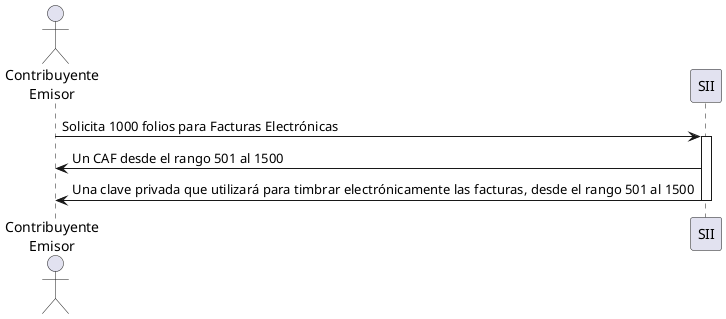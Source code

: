 @startumlFoo
actor       "Contribuyente\nEmisor" as Contribuyente
participant SII

Contribuyente -> SII : Solicita 1000 folios para Facturas Electrónicas
activate SII

SII -> Contribuyente : Un CAF desde el rango 501 al 1500

SII -> Contribuyente : Una clave privada que utilizará para timbrar electrónicamente las facturas, desde el rango 501 al 1500

deactivate SII

@enduml

